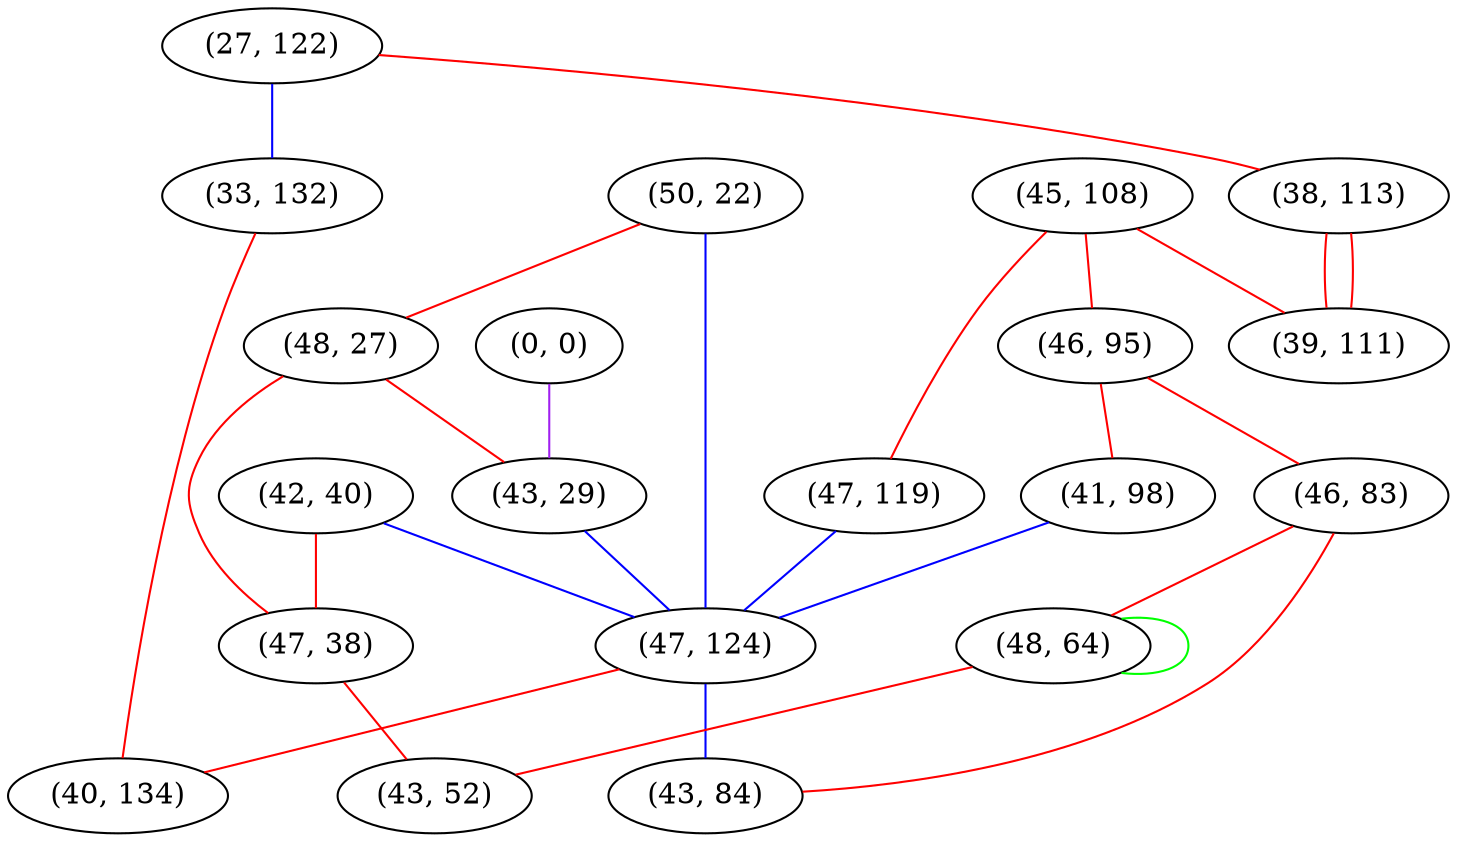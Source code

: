 graph "" {
"(42, 40)";
"(45, 108)";
"(50, 22)";
"(46, 95)";
"(47, 119)";
"(48, 27)";
"(0, 0)";
"(41, 98)";
"(27, 122)";
"(33, 132)";
"(43, 29)";
"(47, 124)";
"(46, 83)";
"(47, 38)";
"(48, 64)";
"(43, 84)";
"(40, 134)";
"(43, 52)";
"(38, 113)";
"(39, 111)";
"(42, 40)" -- "(47, 124)"  [color=blue, key=0, weight=3];
"(42, 40)" -- "(47, 38)"  [color=red, key=0, weight=1];
"(45, 108)" -- "(46, 95)"  [color=red, key=0, weight=1];
"(45, 108)" -- "(39, 111)"  [color=red, key=0, weight=1];
"(45, 108)" -- "(47, 119)"  [color=red, key=0, weight=1];
"(50, 22)" -- "(47, 124)"  [color=blue, key=0, weight=3];
"(50, 22)" -- "(48, 27)"  [color=red, key=0, weight=1];
"(46, 95)" -- "(41, 98)"  [color=red, key=0, weight=1];
"(46, 95)" -- "(46, 83)"  [color=red, key=0, weight=1];
"(47, 119)" -- "(47, 124)"  [color=blue, key=0, weight=3];
"(48, 27)" -- "(47, 38)"  [color=red, key=0, weight=1];
"(48, 27)" -- "(43, 29)"  [color=red, key=0, weight=1];
"(0, 0)" -- "(43, 29)"  [color=purple, key=0, weight=4];
"(41, 98)" -- "(47, 124)"  [color=blue, key=0, weight=3];
"(27, 122)" -- "(38, 113)"  [color=red, key=0, weight=1];
"(27, 122)" -- "(33, 132)"  [color=blue, key=0, weight=3];
"(33, 132)" -- "(40, 134)"  [color=red, key=0, weight=1];
"(43, 29)" -- "(47, 124)"  [color=blue, key=0, weight=3];
"(47, 124)" -- "(43, 84)"  [color=blue, key=0, weight=3];
"(47, 124)" -- "(40, 134)"  [color=red, key=0, weight=1];
"(46, 83)" -- "(43, 84)"  [color=red, key=0, weight=1];
"(46, 83)" -- "(48, 64)"  [color=red, key=0, weight=1];
"(47, 38)" -- "(43, 52)"  [color=red, key=0, weight=1];
"(48, 64)" -- "(48, 64)"  [color=green, key=0, weight=2];
"(48, 64)" -- "(43, 52)"  [color=red, key=0, weight=1];
"(38, 113)" -- "(39, 111)"  [color=red, key=0, weight=1];
"(38, 113)" -- "(39, 111)"  [color=red, key=1, weight=1];
}
